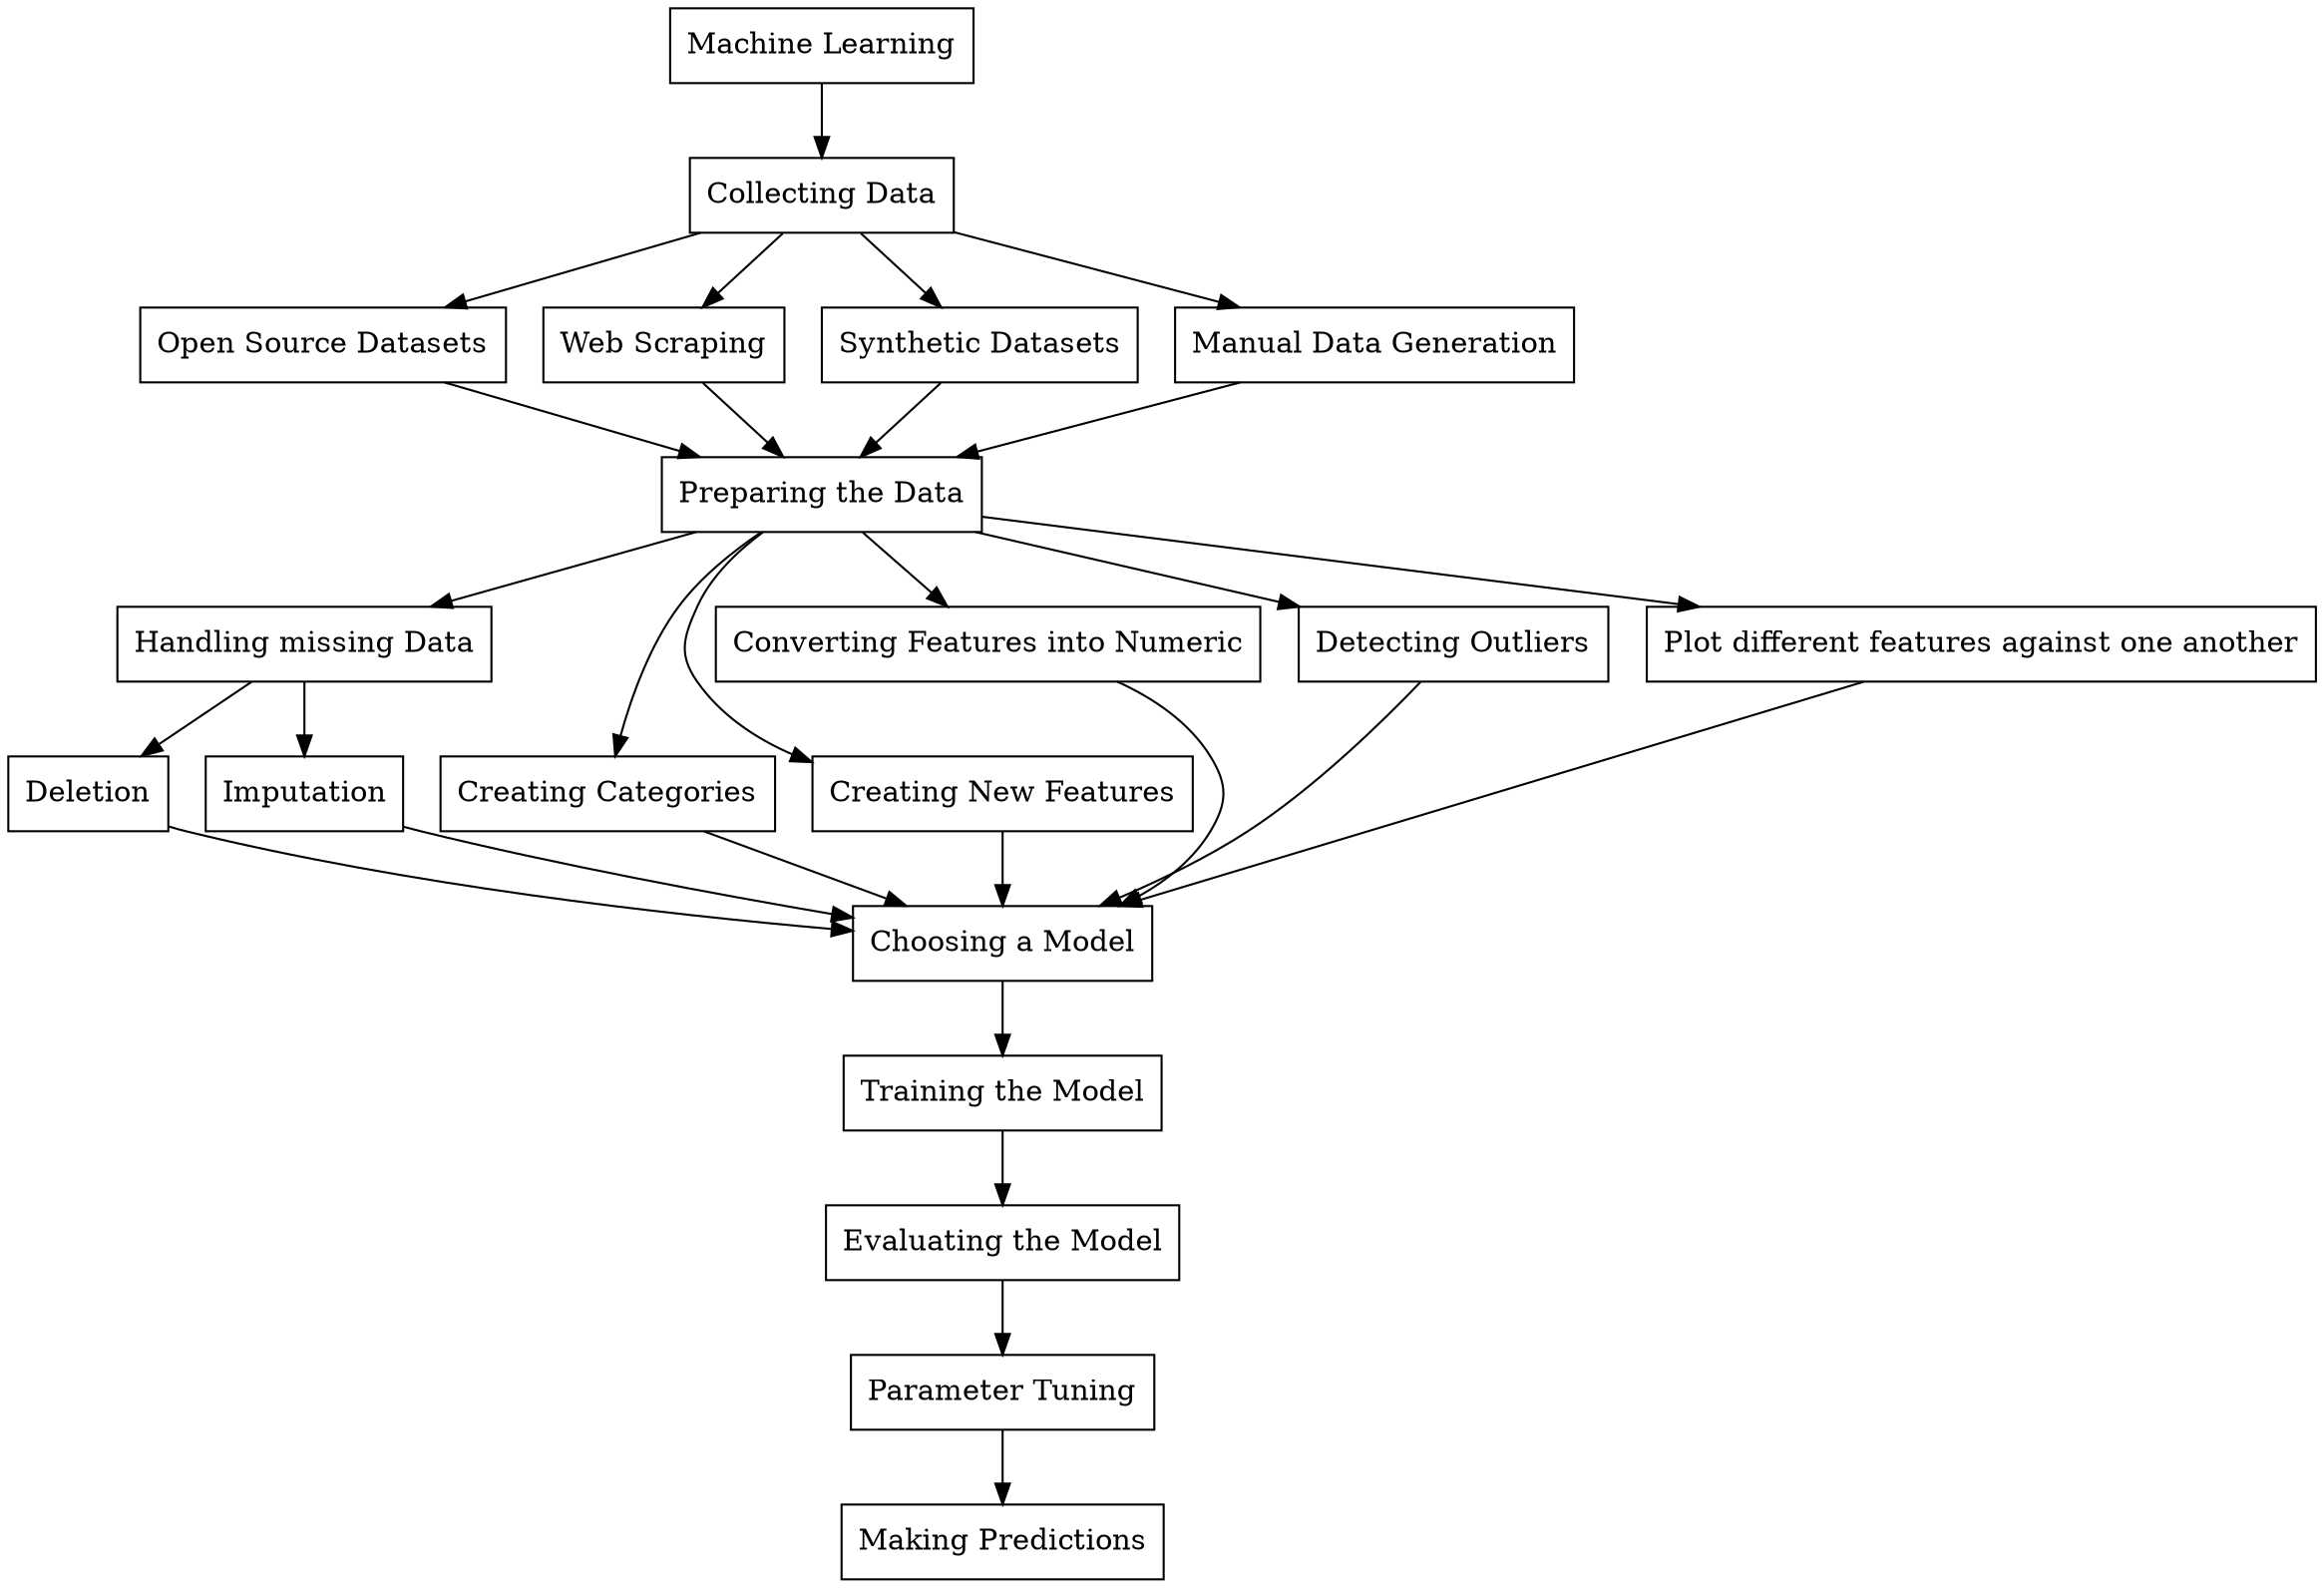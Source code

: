 digraph {
	m1 [label="Machine Learning" shape=box]
	m2 [label="Collecting Data" shape=box]
	m3 [label="Preparing the Data" shape=box]
	m4 [label="Choosing a Model" shape=box]
	m5 [label="Training the Model" shape=box]
	m6 [label="Evaluating the Model" shape=box]
	m7 [label="Parameter Tuning" shape=box]
	m8 [label="Making Predictions" shape=box]
	m1 -> m2
	m4 -> m5
	m5 -> m6
	m6 -> m7
	m7 -> m8
	m11 [label="Open Source Datasets" shape=box]
	m12 [label="Web Scraping" shape=box]
	m13 [label="Synthetic Datasets" shape=box]
	m14 [label="Manual Data Generation" shape=box]
	m2 -> m11
	m2 -> m12
	m2 -> m13
	m2 -> m14
	m11 -> m3
	m12 -> m3
	m13 -> m3
	m14 -> m3
	m21 [label="Handling missing Data" shape=box]
	m22 [label="Creating Categories" shape=box]
	m23 [label="Creating New Features" shape=box]
	m24 [label="Converting Features into Numeric" shape=box]
	m25 [label="Detecting Outliers" shape=box]
	m26 [label="Plot different features against one another" shape=box]
	m3 -> m21
	m3 -> m22
	m3 -> m23
	m3 -> m24
	m3 -> m25
	m3 -> m26
	m22 -> m4
	m23 -> m4
	m24 -> m4
	m25 -> m4
	m26 -> m4
	m21 -> m211
	m21 -> m212
	m211 -> m4
	m212 -> m4
	m211 [label=Deletion shape=box]
	m212 [label=Imputation shape=box]
}
